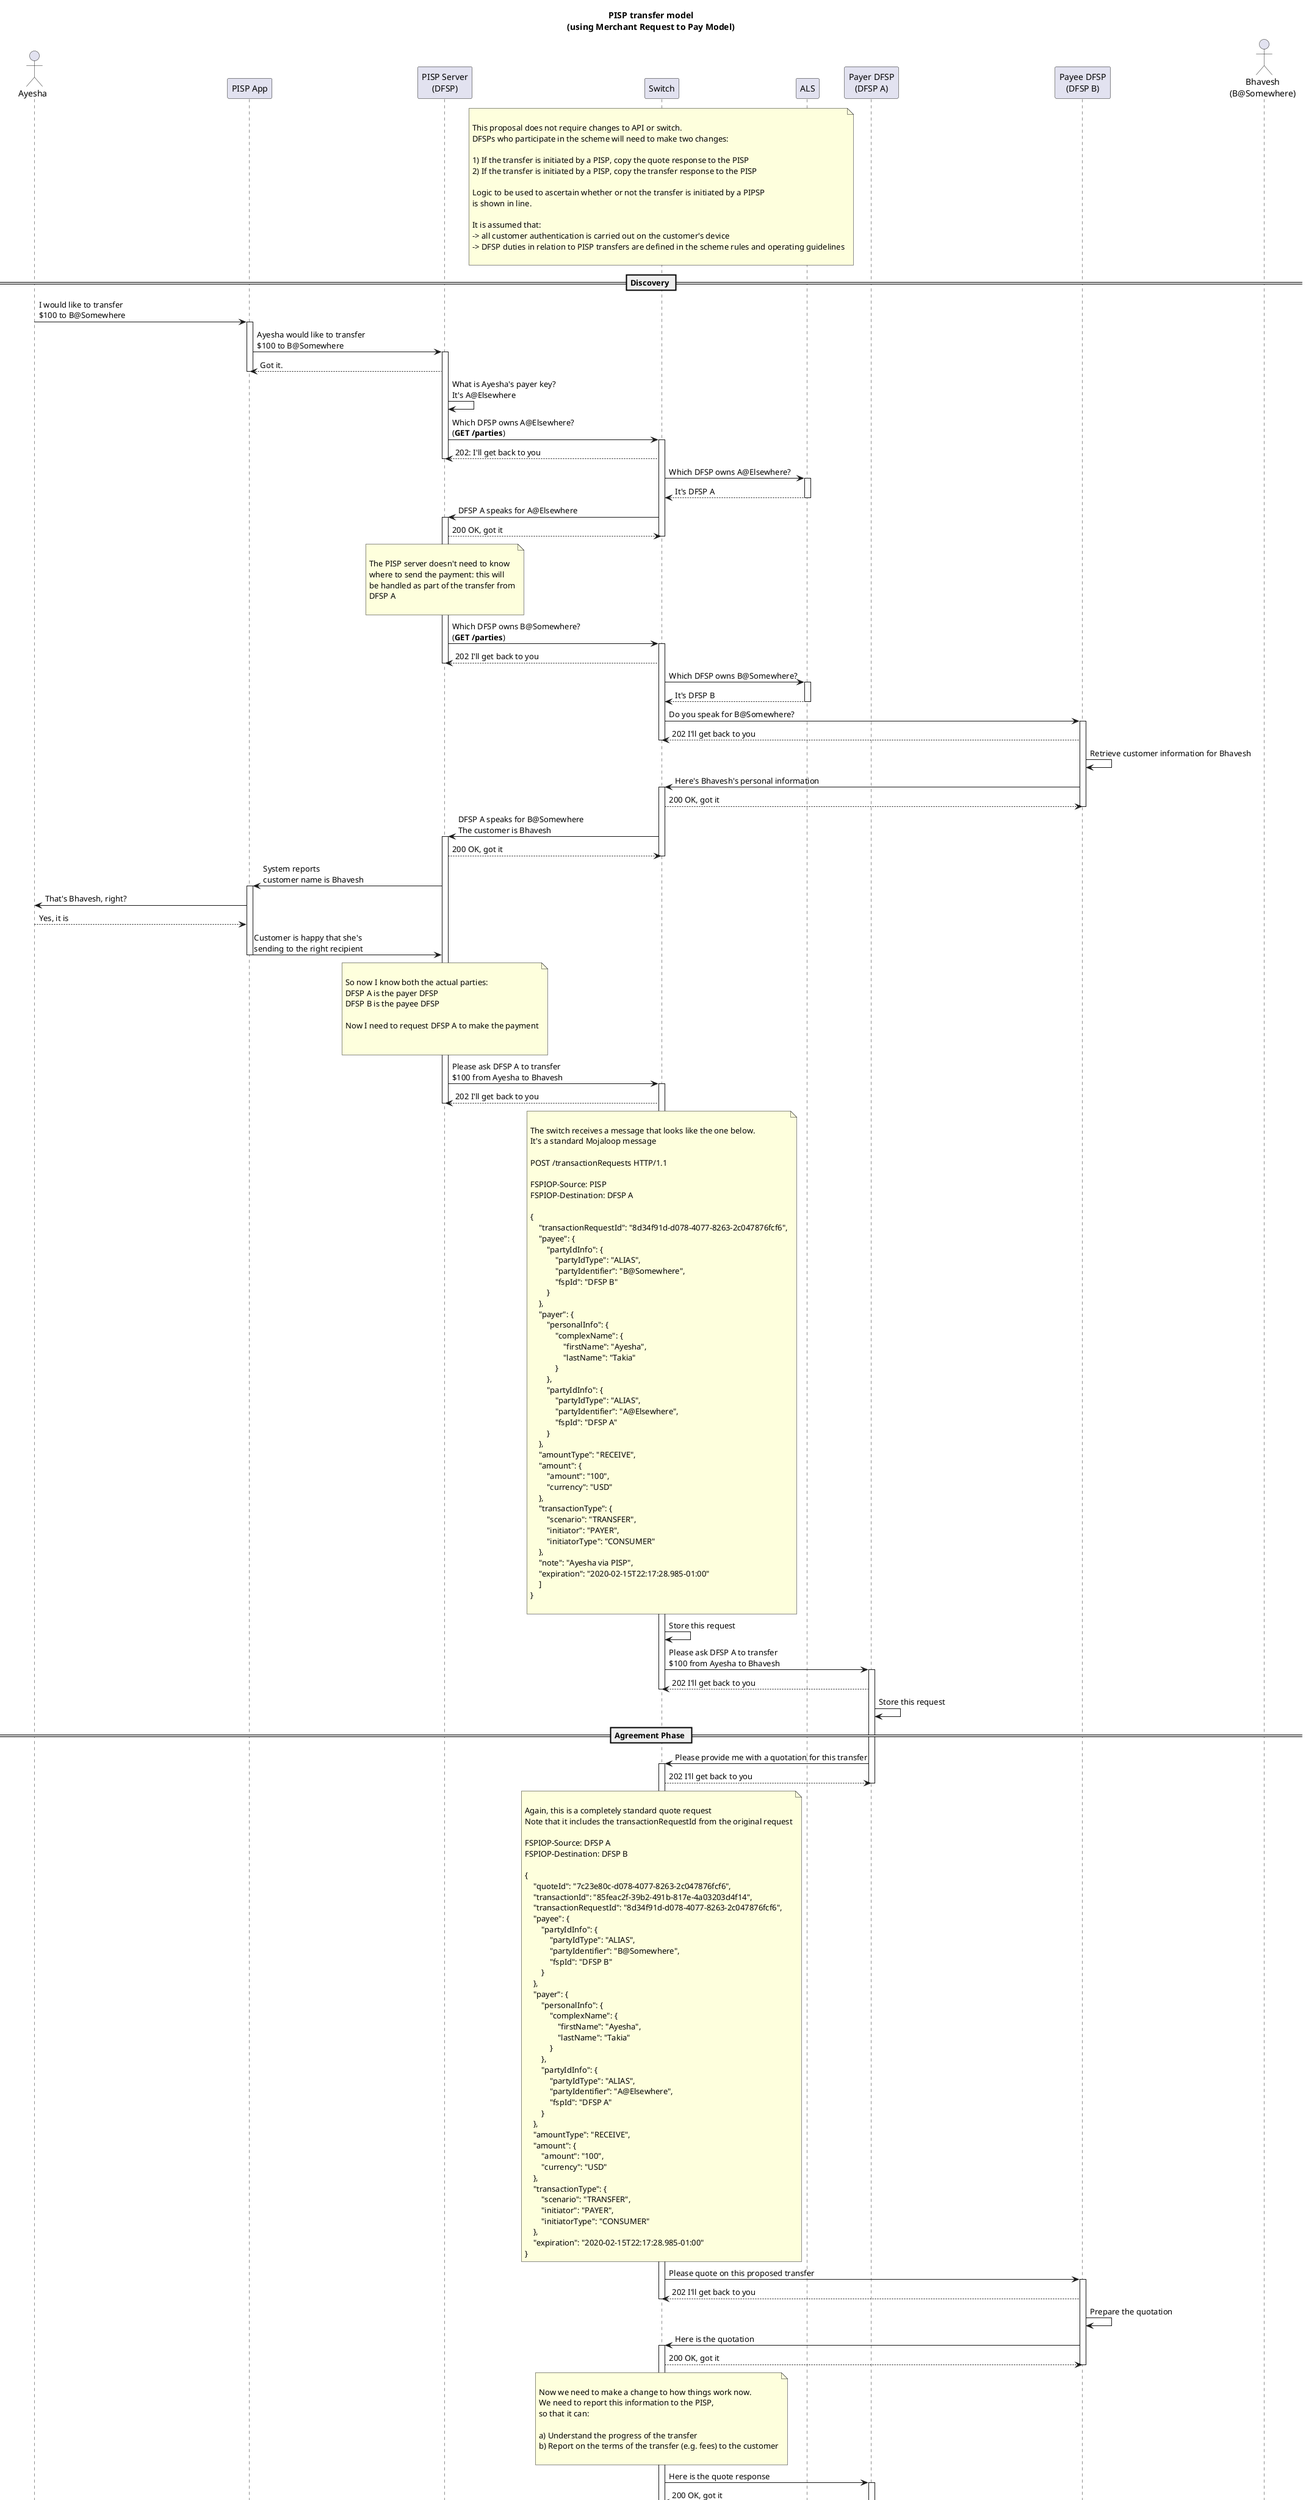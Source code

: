 @startuml

title PISP transfer model\n(using Merchant Request to Pay Model)

actor Ayesha as CA
participant "PISP App" as App
participant "PISP Server\n(DFSP)" as D1
participant "Switch" as S
participant "ALS" as A 
participant "Payer DFSP\n(DFSP A)" as D2
participant "Payee DFSP\n(DFSP B)" as D3
actor "Bhavesh\n(B@Somewhere)" as CB

note over S

This proposal does not require changes to API or switch.
DFSPs who participate in the scheme will need to make two changes:

1) If the transfer is initiated by a PISP, copy the quote response to the PISP
2) If the transfer is initiated by a PISP, copy the transfer response to the PISP

Logic to be used to ascertain whether or not the transfer is initiated by a PIPSP
is shown in line.

It is assumed that:
-> all customer authentication is carried out on the customer's device
-> DFSP duties in relation to PISP transfers are defined in the scheme rules and operating guidelines

end note

== Discovery ==

CA->App:I would like to transfer\n$100 to B@Somewhere
activate App
App->D1:Ayesha would like to transfer\n$100 to B@Somewhere
activate D1
D1-->App:Got it.
deactivate App
D1->D1:What is Ayesha's payer key?\nIt's A@Elsewhere
D1->S:Which DFSP owns A@Elsewhere?\n(**GET /parties**)
activate S 
S-->D1:202: I'll get back to you
deactivate D1
S->A:Which DFSP owns A@Elsewhere?
activate A 
A-->S:It's DFSP A
deactivate A
S->D1:DFSP A speaks for A@Elsewhere
activate D1
D1-->S:200 OK, got it
deactivate S 
note over D1

The PISP server doesn't need to know
where to send the payment: this will
be handled as part of the transfer from
DFSP A

end note 

D1->S:Which DFSP owns B@Somewhere?\n(**GET /parties**)
activate S 
S-->D1:202 I'll get back to you
deactivate D1
S->A:Which DFSP owns B@Somewhere?
activate A 
A-->S:It's DFSP B
deactivate A
S->D3:Do you speak for B@Somewhere?
activate D3
D3-->S:202 I'll get back to you
deactivate S
D3->D3:Retrieve customer information for Bhavesh
D3->S:Here's Bhavesh's personal information
activate S 
S-->D3:200 OK, got it
deactivate D3

S->D1:DFSP A speaks for B@Somewhere\nThe customer is Bhavesh
activate D1
D1-->S:200 OK, got it
deactivate S
D1->App:System reports\ncustomer name is Bhavesh
activate App
App->CA:That's Bhavesh, right?
CA-->App:Yes, it is
App->D1:Customer is happy that she's\nsending to the right recipient
deactivate App

note over D1

So now I know both the actual parties:
DFSP A is the payer DFSP
DFSP B is the payee DFSP

Now I need to request DFSP A to make the payment


end note

D1->S:Please ask DFSP A to transfer\n$100 from Ayesha to Bhavesh
activate S 
S-->D1:202 I'll get back to you 
deactivate D1

note over S

The switch receives a message that looks like the one below.
It's a standard Mojaloop message

POST /transactionRequests HTTP/1.1

FSPIOP-Source: PISP
FSPIOP-Destination: DFSP A 

{
    "transactionRequestId": "8d34f91d-d078-4077-8263-2c047876fcf6",
    "payee": {
        "partyIdInfo": {
            "partyIdType": "ALIAS",
            "partyIdentifier": "B@Somewhere", 
            "fspId": "DFSP B"
        }
    },
    "payer": {
        "personalInfo": {
            "complexName": {
                "firstName": "Ayesha",
                "lastName": "Takia"
            }
        },
        "partyIdInfo": {
            "partyIdType": "ALIAS",
            "partyIdentifier": "A@Elsewhere",
            "fspId": "DFSP A"
        }
    },
    "amountType": "RECEIVE",
    "amount": {
        "amount": "100",
        "currency": "USD"
    },
    "transactionType": {
        "scenario": "TRANSFER",
        "initiator": "PAYER",
        "initiatorType": "CONSUMER"
    },
    "note": "Ayesha via PISP",
    "expiration": "2020-02-15T22:17:28.985-01:00"
    ]
}

end note 
S->S:Store this request
S->D2:Please ask DFSP A to transfer\n$100 from Ayesha to Bhavesh
activate D2
D2-->S:202 I'll get back to you
deactivate S
D2->D2:Store this request

== Agreement Phase ==

D2->S:Please provide me with a quotation for this transfer
activate S
S-->D2:202 I'll get back to you
deactivate D2
note over S

Again, this is a completely standard quote request
Note that it includes the transactionRequestId from the original request

FSPIOP-Source: DFSP A
FSPIOP-Destination: DFSP B

{
    "quoteId": "7c23e80c-d078-4077-8263-2c047876fcf6",
    "transactionId": "85feac2f-39b2-491b-817e-4a03203d4f14",
    "transactionRequestId": "8d34f91d-d078-4077-8263-2c047876fcf6",
    "payee": {
        "partyIdInfo": {
            "partyIdType": "ALIAS",
            "partyIdentifier": "B@Somewhere",
            "fspId": "DFSP B"
        }
    },
    "payer": {
        "personalInfo": {
            "complexName": {
                "firstName": "Ayesha",
                "lastName": "Takia"
            }
        },
        "partyIdInfo": {
            "partyIdType": "ALIAS",
            "partyIdentifier": "A@Elsewhere",
            "fspId": "DFSP A"
        }
    },
    "amountType": "RECEIVE",
    "amount": {
        "amount": "100",
        "currency": "USD"
    },
    "transactionType": {
        "scenario": "TRANSFER",
        "initiator": "PAYER", 
        "initiatorType": "CONSUMER"
    },
    "expiration": "2020-02-15T22:17:28.985-01:00"
}
end note 

S->D3:Please quote on this proposed transfer
activate D3
D3-->S:202 I'll get back to you
deactivate S
D3->D3:Prepare the quotation
D3->S:Here is the quotation
activate S 
S-->D3:200 OK, got it
deactivate D3
note over S

Now we need to make a change to how things work now.
We need to report this information to the PISP,
so that it can:

a) Understand the progress of the transfer
b) Report on the terms of the transfer (e.g. fees) to the customer

end note

S->D2:Here is the quote response
activate D2
D2-->S:200 OK, got it
deactivate S
D2->D2:Is this a payee-initiated quote?\n(i.e. does the quote have a transactionRequestId?)
alt No, it isn't
D2->D2:Do nothing
else Yes, it is.
D2->D2:Find the related transaction request
D2->D2:Is the payee DFSP the same as the requester DFSP?
alt Yes, it is.
D2->D2:This is a payee-initiated transfer.\nDo nothing
else No, it isn't
D2->S:Forward the quote response to the PISP
activate S
S-->D2:200 OK, got it
note over S

This is syntactically ugly, because you shouldn't send
a **PUT** except in response to a request. But we'll worry
about that later...

end note
S->D1:Here's the quote you asked for
activate D1
D1-->S:200 OK, got it
deactivate S 
D1->D1:WTF?
D1->D1:Oh, OK. I can see that this is a response\nto a transfer request. I'll look up the transfer request
D1->D1:Store the quote with the transfer request
deactivate D1
D2->S:Please ask the customer to validate the transfer\n**GET /authorizations/transactionRequestId**
activate S
S-->D2:202 I'll get back to you
deactivate D2
S->D1:Please ask the customer to validate the transfer\n**GET /authorizations/transactionRequestId**
activate D1
D1-->S:202 I'll get back to you
deactivate S
D1->D1:Get me the quote data for this transfer request
D1->App:Here are the terms for your customer's transfer
activate App
App-->D1:202 I'll get back to you
App->CA:Here are the terms for your transfer.\nPlease authenticate yourself and confirm\nthat you're happy to proceed
CA->App:Here's my fingerprint. I'm happy to proceed
App->D1:Customer has approved the terms.
D1-->App:200 OK, got it
deactivate App
D1->S:Customer has confirmed the transfer
activate S
S-->D1:200 OK, got it
deactivate D1
S->D2:Customer has confirmed the transfer
activate D2
D2-->S:200 OK, got it
deactivate S
D2->D2:Store the transfer request number against\nthe transaction number given in the quote.\nThis will be useful when the transfer comes back 

== Transfer Phase ==

note over D2

So now Ayesha's bank knows that she has confirmed
that she wants to complete the transfer on the terms
offered by Bhavesh's DFSP. The bank can go ahead
and request the transfer.

It does this in the normal way, and we pick the story
up again when the successful transfer message is received
by DFSP A

end note

D2->D2:Do I have a transfer request associated\nwith this transaction?
note over D2

We're in the Yes box, so, er, yes.

end note

D2->S:Forward the transfer response to the PISP
activate S
S-->D2:200 OK, got it
deactivate D2
note over S

This too is syntactically ugly, because you shouldn't send
a **PUT** except in response to a request. But we'll worry
about that later...

end note
S->D1:Here's the status of the transfer you asked for
activate D1
D1-->S:200 OK, got it
deactivate S 
D1->D1:WTF?
D1->D1:Oh, OK. I can see that this is a response\nto a transfer request.\nI'll look up the quote with this transaction ID\n and use it to find the transfer request
D1->App:Transfer was successful
activate App
App->CA:Your funds were successfully transferred to Bhavesh.
CA-->App:Thank you very much.
deactivate App
deactivate D1


end
end


@enduml